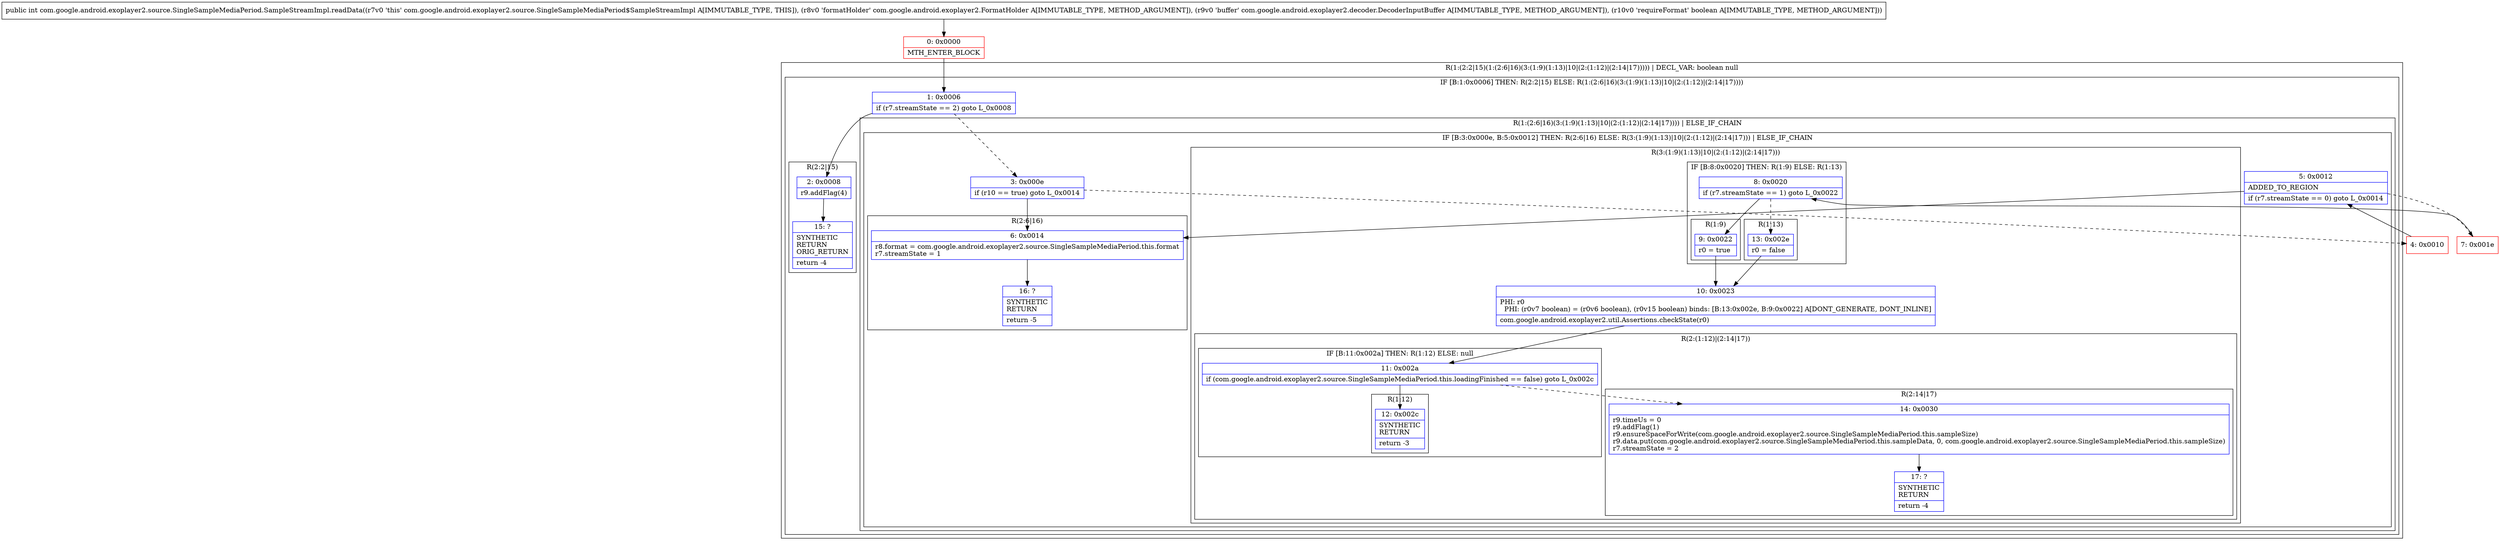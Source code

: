 digraph "CFG forcom.google.android.exoplayer2.source.SingleSampleMediaPeriod.SampleStreamImpl.readData(Lcom\/google\/android\/exoplayer2\/FormatHolder;Lcom\/google\/android\/exoplayer2\/decoder\/DecoderInputBuffer;Z)I" {
subgraph cluster_Region_1109859695 {
label = "R(1:(2:2|15)(1:(2:6|16)(3:(1:9)(1:13)|10|(2:(1:12)|(2:14|17))))) | DECL_VAR: boolean null\l";
node [shape=record,color=blue];
subgraph cluster_IfRegion_220150115 {
label = "IF [B:1:0x0006] THEN: R(2:2|15) ELSE: R(1:(2:6|16)(3:(1:9)(1:13)|10|(2:(1:12)|(2:14|17))))";
node [shape=record,color=blue];
Node_1 [shape=record,label="{1\:\ 0x0006|if (r7.streamState == 2) goto L_0x0008\l}"];
subgraph cluster_Region_1072874761 {
label = "R(2:2|15)";
node [shape=record,color=blue];
Node_2 [shape=record,label="{2\:\ 0x0008|r9.addFlag(4)\l}"];
Node_15 [shape=record,label="{15\:\ ?|SYNTHETIC\lRETURN\lORIG_RETURN\l|return \-4\l}"];
}
subgraph cluster_Region_1965183249 {
label = "R(1:(2:6|16)(3:(1:9)(1:13)|10|(2:(1:12)|(2:14|17)))) | ELSE_IF_CHAIN\l";
node [shape=record,color=blue];
subgraph cluster_IfRegion_261420735 {
label = "IF [B:3:0x000e, B:5:0x0012] THEN: R(2:6|16) ELSE: R(3:(1:9)(1:13)|10|(2:(1:12)|(2:14|17))) | ELSE_IF_CHAIN\l";
node [shape=record,color=blue];
Node_3 [shape=record,label="{3\:\ 0x000e|if (r10 == true) goto L_0x0014\l}"];
Node_5 [shape=record,label="{5\:\ 0x0012|ADDED_TO_REGION\l|if (r7.streamState == 0) goto L_0x0014\l}"];
subgraph cluster_Region_2067005967 {
label = "R(2:6|16)";
node [shape=record,color=blue];
Node_6 [shape=record,label="{6\:\ 0x0014|r8.format = com.google.android.exoplayer2.source.SingleSampleMediaPeriod.this.format\lr7.streamState = 1\l}"];
Node_16 [shape=record,label="{16\:\ ?|SYNTHETIC\lRETURN\l|return \-5\l}"];
}
subgraph cluster_Region_1388796653 {
label = "R(3:(1:9)(1:13)|10|(2:(1:12)|(2:14|17)))";
node [shape=record,color=blue];
subgraph cluster_IfRegion_889856893 {
label = "IF [B:8:0x0020] THEN: R(1:9) ELSE: R(1:13)";
node [shape=record,color=blue];
Node_8 [shape=record,label="{8\:\ 0x0020|if (r7.streamState == 1) goto L_0x0022\l}"];
subgraph cluster_Region_1525431202 {
label = "R(1:9)";
node [shape=record,color=blue];
Node_9 [shape=record,label="{9\:\ 0x0022|r0 = true\l}"];
}
subgraph cluster_Region_288561591 {
label = "R(1:13)";
node [shape=record,color=blue];
Node_13 [shape=record,label="{13\:\ 0x002e|r0 = false\l}"];
}
}
Node_10 [shape=record,label="{10\:\ 0x0023|PHI: r0 \l  PHI: (r0v7 boolean) = (r0v6 boolean), (r0v15 boolean) binds: [B:13:0x002e, B:9:0x0022] A[DONT_GENERATE, DONT_INLINE]\l|com.google.android.exoplayer2.util.Assertions.checkState(r0)\l}"];
subgraph cluster_Region_495127149 {
label = "R(2:(1:12)|(2:14|17))";
node [shape=record,color=blue];
subgraph cluster_IfRegion_1182549928 {
label = "IF [B:11:0x002a] THEN: R(1:12) ELSE: null";
node [shape=record,color=blue];
Node_11 [shape=record,label="{11\:\ 0x002a|if (com.google.android.exoplayer2.source.SingleSampleMediaPeriod.this.loadingFinished == false) goto L_0x002c\l}"];
subgraph cluster_Region_772042168 {
label = "R(1:12)";
node [shape=record,color=blue];
Node_12 [shape=record,label="{12\:\ 0x002c|SYNTHETIC\lRETURN\l|return \-3\l}"];
}
}
subgraph cluster_Region_1248965326 {
label = "R(2:14|17)";
node [shape=record,color=blue];
Node_14 [shape=record,label="{14\:\ 0x0030|r9.timeUs = 0\lr9.addFlag(1)\lr9.ensureSpaceForWrite(com.google.android.exoplayer2.source.SingleSampleMediaPeriod.this.sampleSize)\lr9.data.put(com.google.android.exoplayer2.source.SingleSampleMediaPeriod.this.sampleData, 0, com.google.android.exoplayer2.source.SingleSampleMediaPeriod.this.sampleSize)\lr7.streamState = 2\l}"];
Node_17 [shape=record,label="{17\:\ ?|SYNTHETIC\lRETURN\l|return \-4\l}"];
}
}
}
}
}
}
}
Node_0 [shape=record,color=red,label="{0\:\ 0x0000|MTH_ENTER_BLOCK\l}"];
Node_4 [shape=record,color=red,label="{4\:\ 0x0010}"];
Node_7 [shape=record,color=red,label="{7\:\ 0x001e}"];
MethodNode[shape=record,label="{public int com.google.android.exoplayer2.source.SingleSampleMediaPeriod.SampleStreamImpl.readData((r7v0 'this' com.google.android.exoplayer2.source.SingleSampleMediaPeriod$SampleStreamImpl A[IMMUTABLE_TYPE, THIS]), (r8v0 'formatHolder' com.google.android.exoplayer2.FormatHolder A[IMMUTABLE_TYPE, METHOD_ARGUMENT]), (r9v0 'buffer' com.google.android.exoplayer2.decoder.DecoderInputBuffer A[IMMUTABLE_TYPE, METHOD_ARGUMENT]), (r10v0 'requireFormat' boolean A[IMMUTABLE_TYPE, METHOD_ARGUMENT])) }"];
MethodNode -> Node_0;
Node_1 -> Node_2;
Node_1 -> Node_3[style=dashed];
Node_2 -> Node_15;
Node_3 -> Node_4[style=dashed];
Node_3 -> Node_6;
Node_5 -> Node_6;
Node_5 -> Node_7[style=dashed];
Node_6 -> Node_16;
Node_8 -> Node_9;
Node_8 -> Node_13[style=dashed];
Node_9 -> Node_10;
Node_13 -> Node_10;
Node_10 -> Node_11;
Node_11 -> Node_12;
Node_11 -> Node_14[style=dashed];
Node_14 -> Node_17;
Node_0 -> Node_1;
Node_4 -> Node_5;
Node_7 -> Node_8;
}

